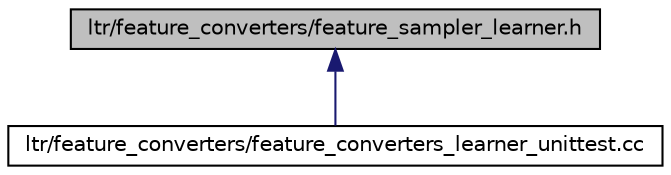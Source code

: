 digraph G
{
  edge [fontname="Helvetica",fontsize="10",labelfontname="Helvetica",labelfontsize="10"];
  node [fontname="Helvetica",fontsize="10",shape=record];
  Node1 [label="ltr/feature_converters/feature_sampler_learner.h",height=0.2,width=0.4,color="black", fillcolor="grey75", style="filled" fontcolor="black"];
  Node1 -> Node2 [dir="back",color="midnightblue",fontsize="10",style="solid",fontname="Helvetica"];
  Node2 [label="ltr/feature_converters/feature_converters_learner_unittest.cc",height=0.2,width=0.4,color="black", fillcolor="white", style="filled",URL="$feature__converters__learner__unittest_8cc.html"];
}
